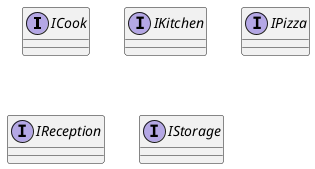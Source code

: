 @startuml

interface ICook
interface IKitchen
interface IPizza
interface IReception
interface IStorage

@enduml